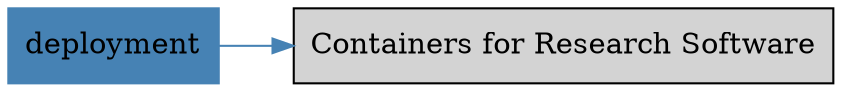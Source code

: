 digraph bettersoftware {
            rankdir = LR;
            ratio = fill;
            node [style=filled];
            node [shape = box];
"deployment" [colorscheme="svg" color="steelblue"];
"deployment" ->  "ContainersForResearchSw.md" [colorscheme="svg" color="steelblue"];
"ContainersForResearchSw.md" [label="Containers for Research Software" URL="http://bss.parallactic.com/resources/containers-for-research-software"];
}